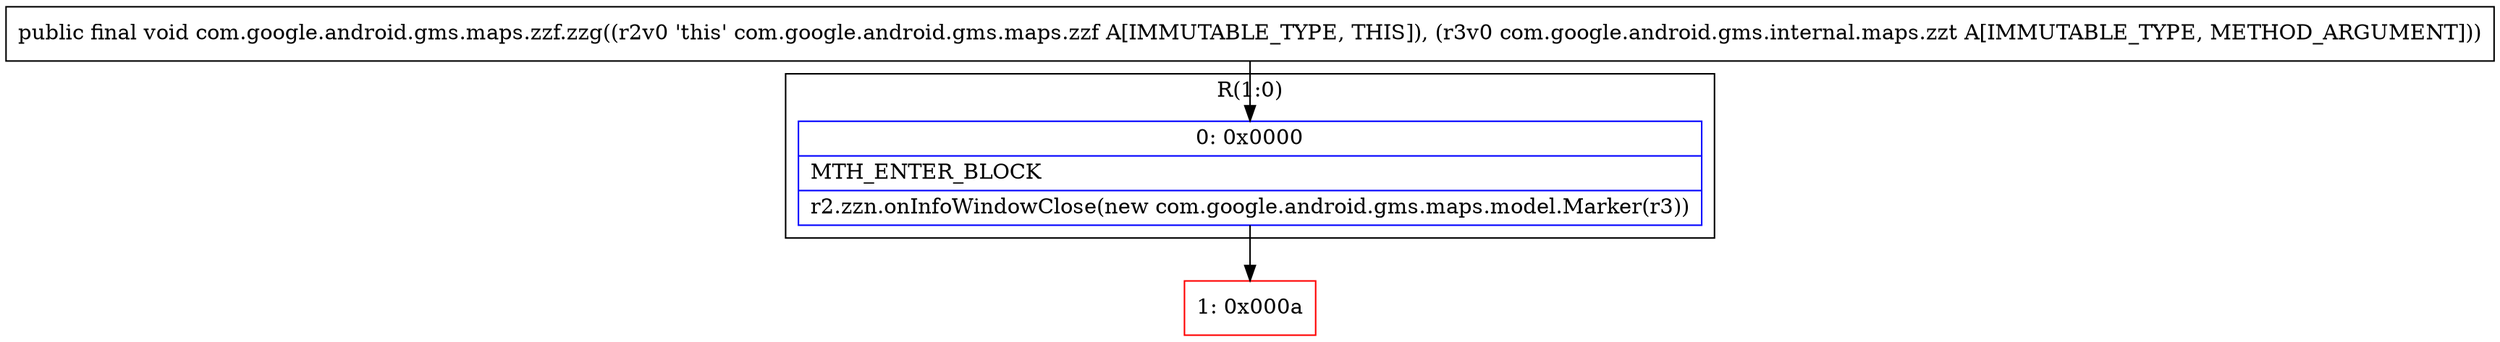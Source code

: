 digraph "CFG forcom.google.android.gms.maps.zzf.zzg(Lcom\/google\/android\/gms\/internal\/maps\/zzt;)V" {
subgraph cluster_Region_1056103336 {
label = "R(1:0)";
node [shape=record,color=blue];
Node_0 [shape=record,label="{0\:\ 0x0000|MTH_ENTER_BLOCK\l|r2.zzn.onInfoWindowClose(new com.google.android.gms.maps.model.Marker(r3))\l}"];
}
Node_1 [shape=record,color=red,label="{1\:\ 0x000a}"];
MethodNode[shape=record,label="{public final void com.google.android.gms.maps.zzf.zzg((r2v0 'this' com.google.android.gms.maps.zzf A[IMMUTABLE_TYPE, THIS]), (r3v0 com.google.android.gms.internal.maps.zzt A[IMMUTABLE_TYPE, METHOD_ARGUMENT])) }"];
MethodNode -> Node_0;
Node_0 -> Node_1;
}

